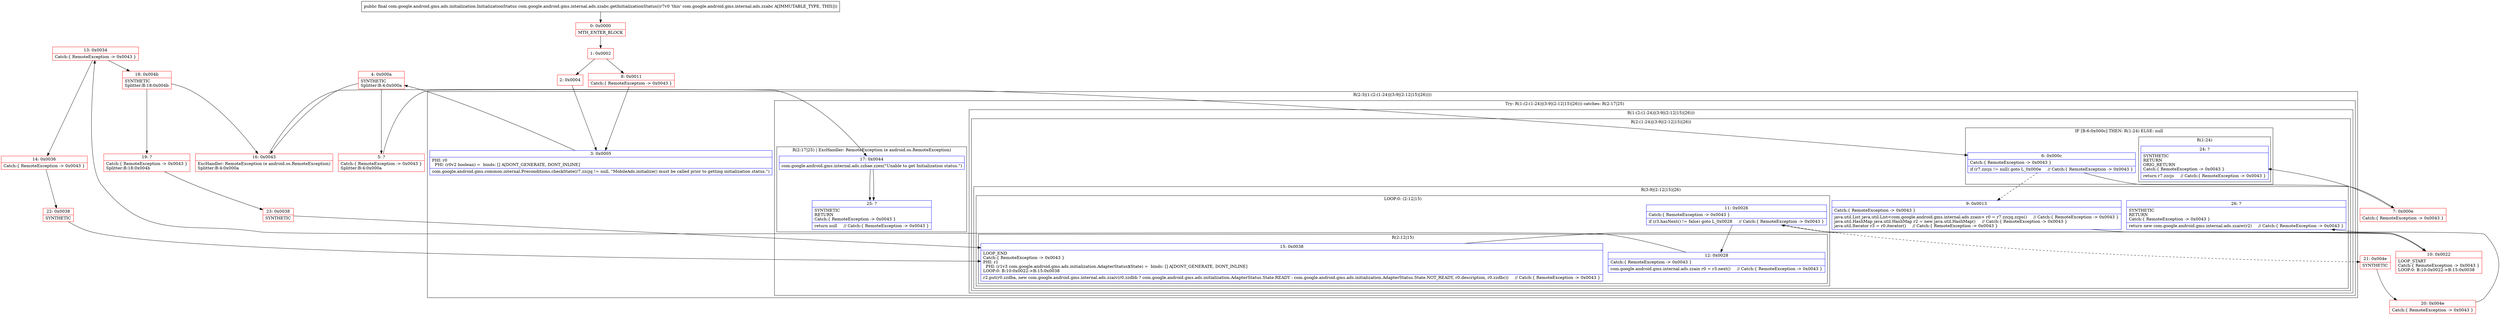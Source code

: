 digraph "CFG forcom.google.android.gms.internal.ads.zzabc.getInitializationStatus()Lcom\/google\/android\/gms\/ads\/initialization\/InitializationStatus;" {
subgraph cluster_Region_1392093408 {
label = "R(2:3|(1:(2:(1:24)|(3:9|(2:12|15)|26))))";
node [shape=record,color=blue];
Node_3 [shape=record,label="{3\:\ 0x0005|PHI: r0 \l  PHI: (r0v2 boolean) =  binds: [] A[DONT_GENERATE, DONT_INLINE]\l|com.google.android.gms.common.internal.Preconditions.checkState(r7.zzcjq != null, \"MobileAds.initialize() must be called prior to getting initialization status.\")\l}"];
subgraph cluster_TryCatchRegion_1314578256 {
label = "Try: R(1:(2:(1:24)|(3:9|(2:12|15)|26))) catches: R(2:17|25)";
node [shape=record,color=blue];
subgraph cluster_Region_1535391167 {
label = "R(1:(2:(1:24)|(3:9|(2:12|15)|26)))";
node [shape=record,color=blue];
subgraph cluster_Region_620454070 {
label = "R(2:(1:24)|(3:9|(2:12|15)|26))";
node [shape=record,color=blue];
subgraph cluster_IfRegion_1004167777 {
label = "IF [B:6:0x000c] THEN: R(1:24) ELSE: null";
node [shape=record,color=blue];
Node_6 [shape=record,label="{6\:\ 0x000c|Catch:\{ RemoteException \-\> 0x0043 \}\l|if (r7.zzcjs != null) goto L_0x000e     \/\/ Catch:\{ RemoteException \-\> 0x0043 \}\l}"];
subgraph cluster_Region_593664533 {
label = "R(1:24)";
node [shape=record,color=blue];
Node_24 [shape=record,label="{24\:\ ?|SYNTHETIC\lRETURN\lORIG_RETURN\lCatch:\{ RemoteException \-\> 0x0043 \}\l|return r7.zzcjs     \/\/ Catch:\{ RemoteException \-\> 0x0043 \}\l}"];
}
}
subgraph cluster_Region_1955031053 {
label = "R(3:9|(2:12|15)|26)";
node [shape=record,color=blue];
Node_9 [shape=record,label="{9\:\ 0x0013|Catch:\{ RemoteException \-\> 0x0043 \}\l|java.util.List java.util.List\<com.google.android.gms.internal.ads.zzain\> r0 = r7.zzcjq.zzps()     \/\/ Catch:\{ RemoteException \-\> 0x0043 \}\ljava.util.HashMap java.util.HashMap r2 = new java.util.HashMap()     \/\/ Catch:\{ RemoteException \-\> 0x0043 \}\ljava.util.Iterator r3 = r0.iterator()     \/\/ Catch:\{ RemoteException \-\> 0x0043 \}\l}"];
subgraph cluster_LoopRegion_1496414731 {
label = "LOOP:0: (2:12|15)";
node [shape=record,color=blue];
Node_11 [shape=record,label="{11\:\ 0x0026|Catch:\{ RemoteException \-\> 0x0043 \}\l|if (r3.hasNext() != false) goto L_0x0028     \/\/ Catch:\{ RemoteException \-\> 0x0043 \}\l}"];
subgraph cluster_Region_1371408585 {
label = "R(2:12|15)";
node [shape=record,color=blue];
Node_12 [shape=record,label="{12\:\ 0x0028|Catch:\{ RemoteException \-\> 0x0043 \}\l|com.google.android.gms.internal.ads.zzain r0 = r3.next()     \/\/ Catch:\{ RemoteException \-\> 0x0043 \}\l}"];
Node_15 [shape=record,label="{15\:\ 0x0038|LOOP_END\lCatch:\{ RemoteException \-\> 0x0043 \}\lPHI: r1 \l  PHI: (r1v3 com.google.android.gms.ads.initialization.AdapterStatus$State) =  binds: [] A[DONT_GENERATE, DONT_INLINE]\lLOOP:0: B:10:0x0022\-\>B:15:0x0038\l|r2.put(r0.zzdba, new com.google.android.gms.internal.ads.zzaiv(r0.zzdbb ? com.google.android.gms.ads.initialization.AdapterStatus.State.READY : com.google.android.gms.ads.initialization.AdapterStatus.State.NOT_READY, r0.description, r0.zzdbc))     \/\/ Catch:\{ RemoteException \-\> 0x0043 \}\l}"];
}
}
Node_26 [shape=record,label="{26\:\ ?|SYNTHETIC\lRETURN\lCatch:\{ RemoteException \-\> 0x0043 \}\l|return new com.google.android.gms.internal.ads.zzaiw(r2)     \/\/ Catch:\{ RemoteException \-\> 0x0043 \}\l}"];
}
}
}
subgraph cluster_Region_649092939 {
label = "R(2:17|25) | ExcHandler: RemoteException (e android.os.RemoteException)\l";
node [shape=record,color=blue];
Node_17 [shape=record,label="{17\:\ 0x0044|com.google.android.gms.internal.ads.zzbae.zzen(\"Unable to get Initialization status.\")\l}"];
Node_25 [shape=record,label="{25\:\ ?|SYNTHETIC\lRETURN\lCatch:\{ RemoteException \-\> 0x0043 \}\l|return null     \/\/ Catch:\{ RemoteException \-\> 0x0043 \}\l}"];
}
}
}
subgraph cluster_Region_649092939 {
label = "R(2:17|25) | ExcHandler: RemoteException (e android.os.RemoteException)\l";
node [shape=record,color=blue];
Node_17 [shape=record,label="{17\:\ 0x0044|com.google.android.gms.internal.ads.zzbae.zzen(\"Unable to get Initialization status.\")\l}"];
Node_25 [shape=record,label="{25\:\ ?|SYNTHETIC\lRETURN\lCatch:\{ RemoteException \-\> 0x0043 \}\l|return null     \/\/ Catch:\{ RemoteException \-\> 0x0043 \}\l}"];
}
Node_0 [shape=record,color=red,label="{0\:\ 0x0000|MTH_ENTER_BLOCK\l}"];
Node_1 [shape=record,color=red,label="{1\:\ 0x0002}"];
Node_2 [shape=record,color=red,label="{2\:\ 0x0004}"];
Node_4 [shape=record,color=red,label="{4\:\ 0x000a|SYNTHETIC\lSplitter:B:4:0x000a\l}"];
Node_5 [shape=record,color=red,label="{5\:\ ?|Catch:\{ RemoteException \-\> 0x0043 \}\lSplitter:B:4:0x000a\l}"];
Node_7 [shape=record,color=red,label="{7\:\ 0x000e|Catch:\{ RemoteException \-\> 0x0043 \}\l}"];
Node_8 [shape=record,color=red,label="{8\:\ 0x0011|Catch:\{ RemoteException \-\> 0x0043 \}\l}"];
Node_10 [shape=record,color=red,label="{10\:\ 0x0022|LOOP_START\lCatch:\{ RemoteException \-\> 0x0043 \}\lLOOP:0: B:10:0x0022\-\>B:15:0x0038\l}"];
Node_13 [shape=record,color=red,label="{13\:\ 0x0034|Catch:\{ RemoteException \-\> 0x0043 \}\l}"];
Node_14 [shape=record,color=red,label="{14\:\ 0x0036|Catch:\{ RemoteException \-\> 0x0043 \}\l}"];
Node_16 [shape=record,color=red,label="{16\:\ 0x0043|ExcHandler: RemoteException (e android.os.RemoteException)\lSplitter:B:4:0x000a\l}"];
Node_18 [shape=record,color=red,label="{18\:\ 0x004b|SYNTHETIC\lSplitter:B:18:0x004b\l}"];
Node_19 [shape=record,color=red,label="{19\:\ ?|Catch:\{ RemoteException \-\> 0x0043 \}\lSplitter:B:18:0x004b\l}"];
Node_20 [shape=record,color=red,label="{20\:\ 0x004e|Catch:\{ RemoteException \-\> 0x0043 \}\l}"];
Node_21 [shape=record,color=red,label="{21\:\ 0x004e|SYNTHETIC\l}"];
Node_22 [shape=record,color=red,label="{22\:\ 0x0038|SYNTHETIC\l}"];
Node_23 [shape=record,color=red,label="{23\:\ 0x0038|SYNTHETIC\l}"];
MethodNode[shape=record,label="{public final com.google.android.gms.ads.initialization.InitializationStatus com.google.android.gms.internal.ads.zzabc.getInitializationStatus((r7v0 'this' com.google.android.gms.internal.ads.zzabc A[IMMUTABLE_TYPE, THIS])) }"];
MethodNode -> Node_0;
Node_3 -> Node_4;
Node_6 -> Node_7;
Node_6 -> Node_9[style=dashed];
Node_9 -> Node_10;
Node_11 -> Node_12;
Node_11 -> Node_21[style=dashed];
Node_12 -> Node_13;
Node_15 -> Node_10;
Node_17 -> Node_25;
Node_17 -> Node_25;
Node_0 -> Node_1;
Node_1 -> Node_2;
Node_1 -> Node_8;
Node_2 -> Node_3;
Node_4 -> Node_5;
Node_4 -> Node_16;
Node_5 -> Node_6;
Node_7 -> Node_24;
Node_8 -> Node_3;
Node_10 -> Node_11;
Node_13 -> Node_14;
Node_13 -> Node_18;
Node_14 -> Node_22;
Node_16 -> Node_17;
Node_18 -> Node_19;
Node_18 -> Node_16;
Node_19 -> Node_23;
Node_20 -> Node_26;
Node_21 -> Node_20;
Node_22 -> Node_15;
Node_23 -> Node_15;
}

